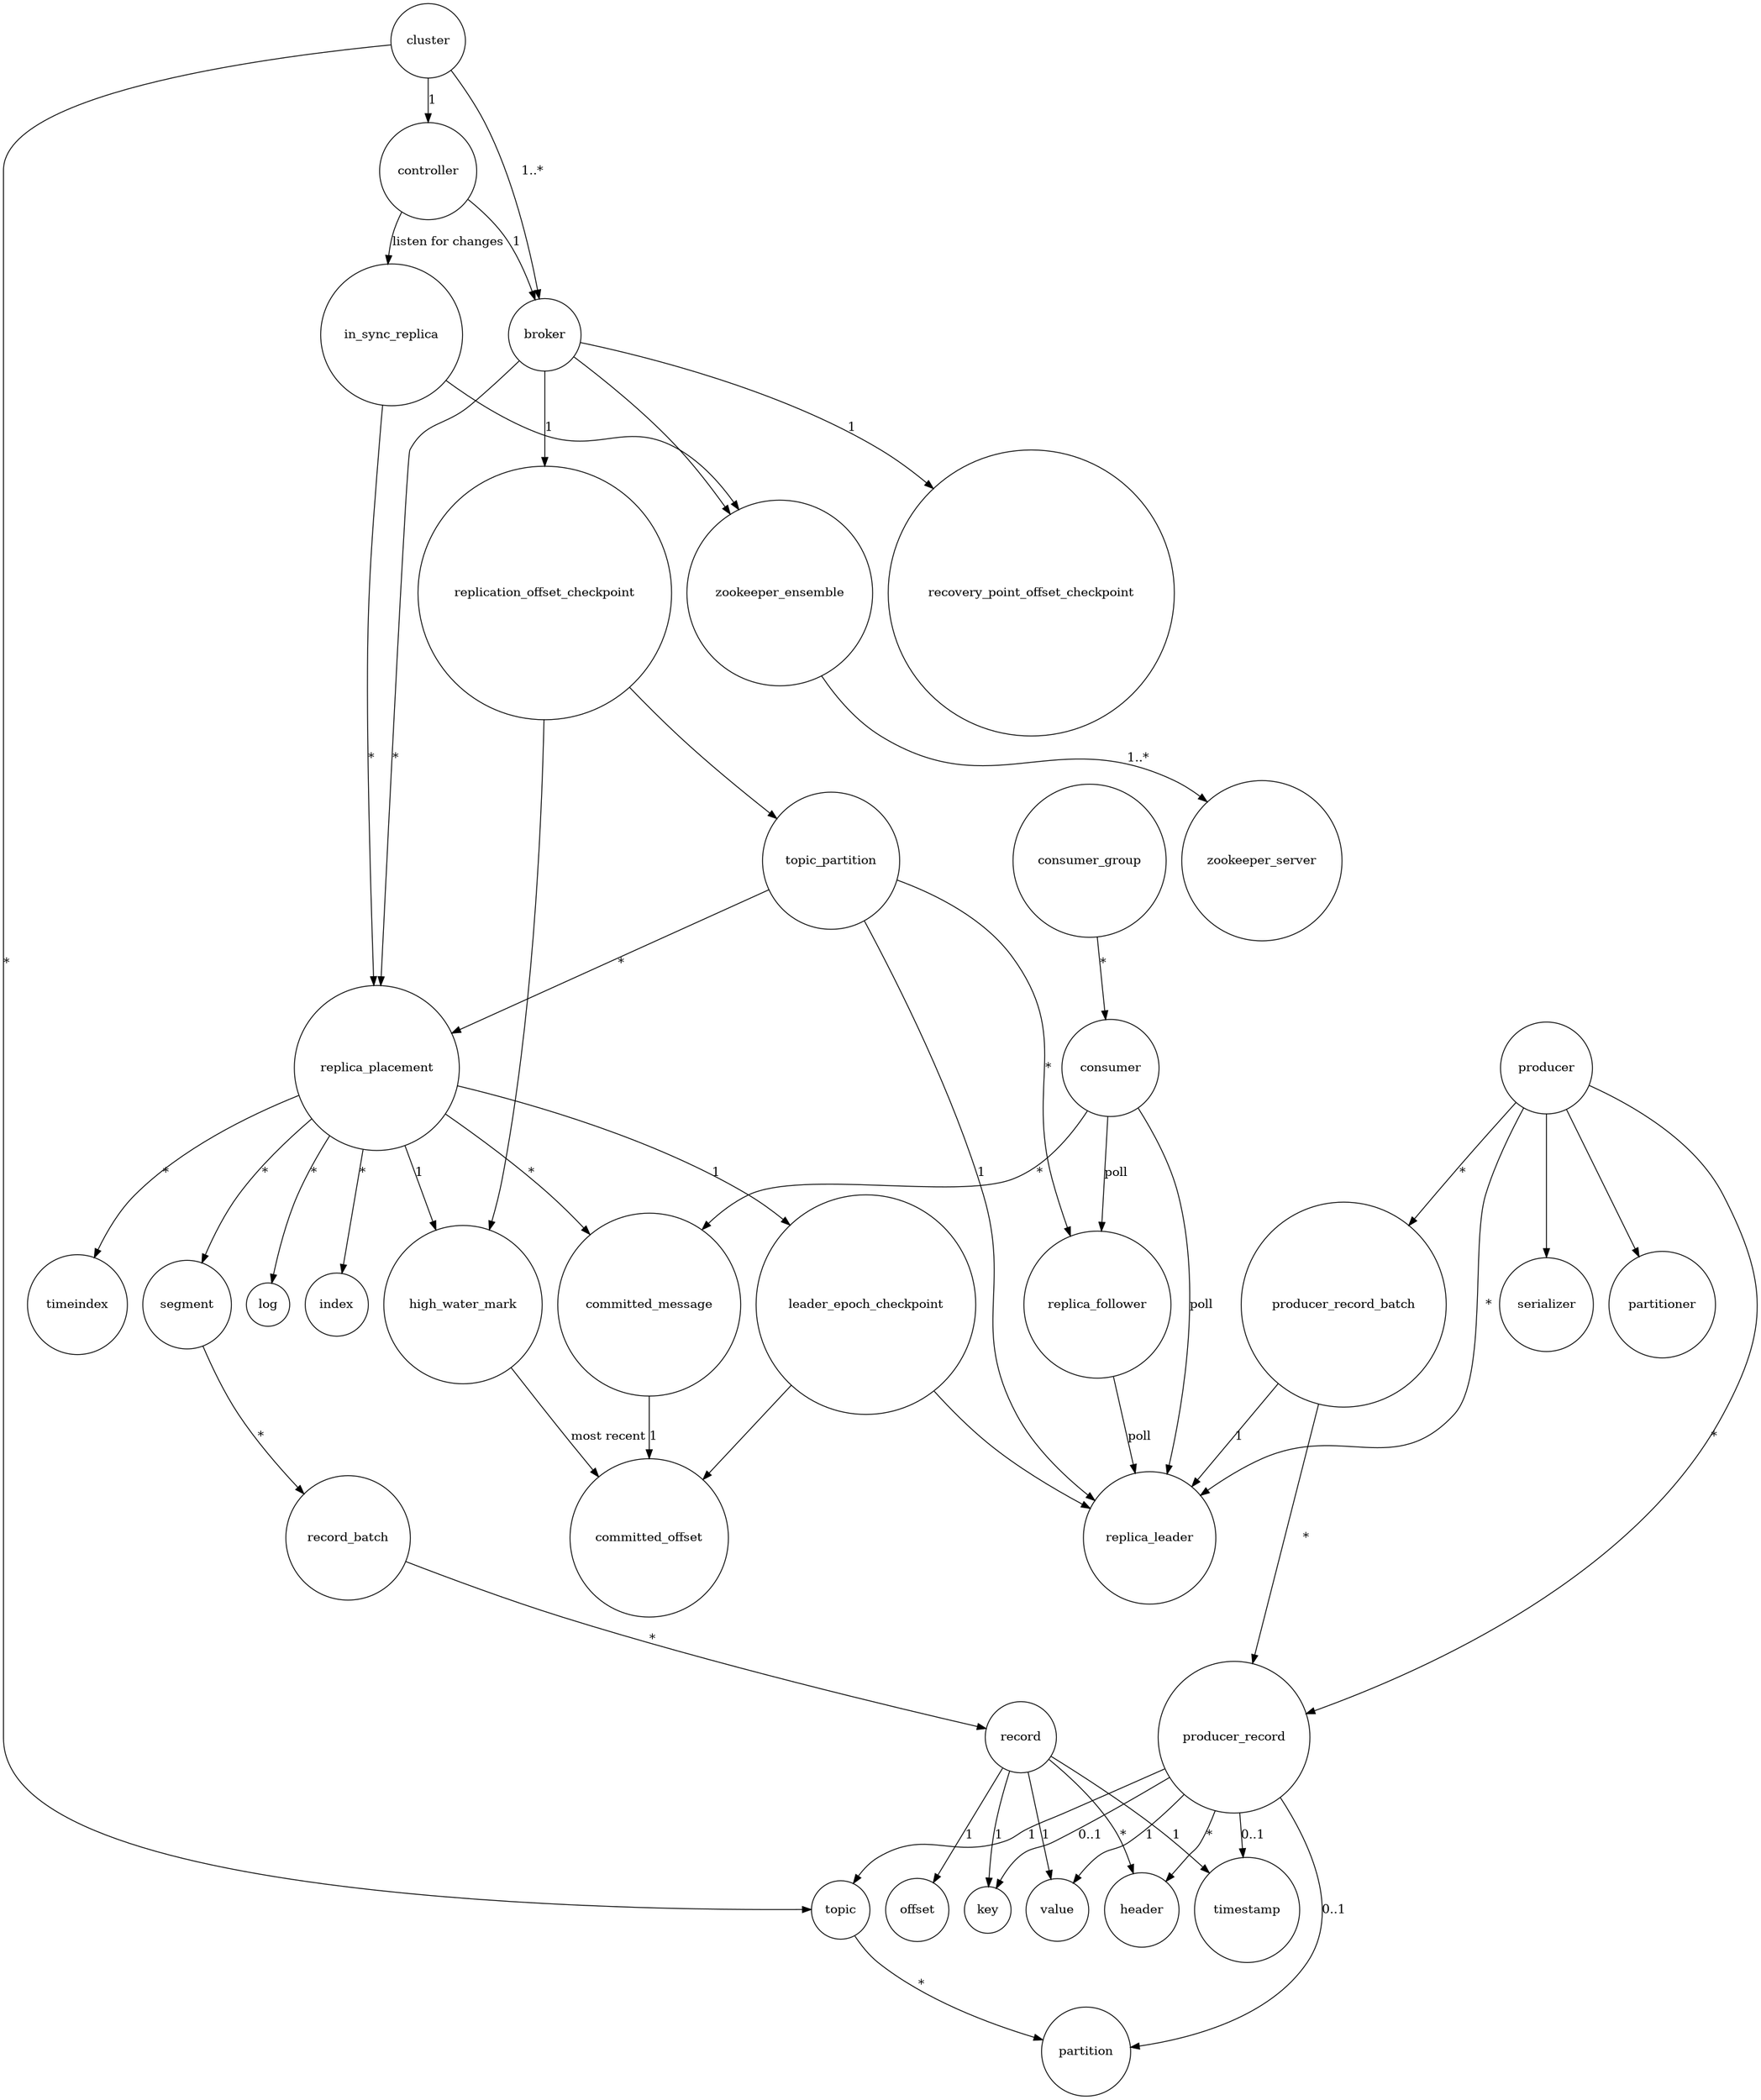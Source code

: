@startuml confluent_platform
digraph G {
    node [shape = circle];

    subgraph zookeeper {
        zookeeper_ensemble -> zookeeper_server [label="1..*"];

    }

    subgraph confluent_server {
        broker -> zookeeper_ensemble

        cluster -> broker [label="1..*"];
        cluster -> topic [label="*"];
        topic -> partition [label="*"];
        topic_partition -> replica_placement [label="*"];
        broker -> replica_placement [label="*"];
        replica_placement -> segment [label="*"];
        
        segment -> record_batch [label="*"]
        record_batch -> record [label="*"]
        record -> offset [label="1"]
        record -> header [label="*"]
        record -> key [label="1"]
        record -> value [label="1"]
        record -> timestamp [label="1"]

        replica_placement -> committed_message [label="*"]
        committed_message -> committed_offset [label="1"]
        replica_placement -> high_water_mark [label="1"]
        high_water_mark -> committed_offset [label="most recent"]

        cluster -> controller [label="1"];
        controller -> broker [label="1"];

        topic_partition -> replica_leader [label="1"]
        topic_partition -> replica_follower [label="*"]
        replica_follower -> replica_leader [label="poll"]

        in_sync_replica -> replica_placement [label="*"]
        in_sync_replica -> zookeeper_ensemble
        controller -> in_sync_replica [label="listen for changes"]

        broker -> recovery_point_offset_checkpoint [label="1"]
        broker -> replication_offset_checkpoint [label="1"]
        replication_offset_checkpoint -> high_water_mark
        replication_offset_checkpoint -> topic_partition

        replica_placement -> log [label="*"]
        replica_placement -> index [label="*"]
        replica_placement -> timeindex [label="*"]
        replica_placement -> leader_epoch_checkpoint [label="1"]
        leader_epoch_checkpoint -> replica_leader
        leader_epoch_checkpoint -> committed_offset
    }

    subgraph producers {
        producer -> replica_leader [label="*"];
        
        producer -> producer_record [label="*"];
        producer_record -> topic [label="1"]
        producer_record -> partition [label="0..1"]
        producer_record -> timestamp [label="0..1"]
        producer_record -> key [label="0..1"]
        producer_record -> value [label="1"]
        producer_record -> header [label="*"]
        producer -> serializer
        producer -> partitioner
        producer -> producer_record_batch [label="*"]
        producer_record_batch -> producer_record[label="*"]
        producer_record_batch -> replica_leader [label="1"]
    }

    subgraph consumers {
        consumer_group -> consumer [label="*"]        
      
        consumer -> replica_leader [label="poll"];
        consumer -> replica_follower [label="poll"];

        consumer -> committed_message [label="*"]
    }


}
@enduml
